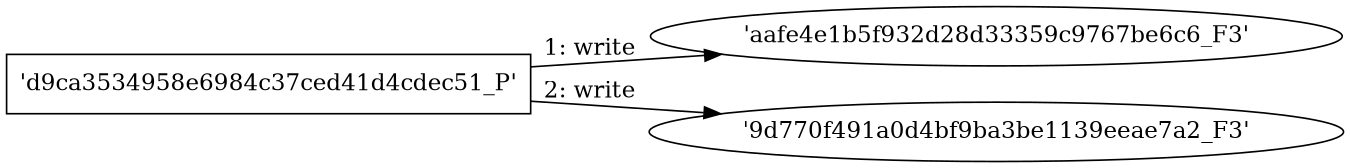 digraph "D:\Learning\Paper\apt\基于CTI的攻击预警\Dataset\攻击图\ASGfromALLCTI\Latest Intelligence for November 2017.dot" {
rankdir="LR"
size="9"
fixedsize="false"
splines="true"
nodesep=0.3
ranksep=0
fontsize=10
overlap="scalexy"
engine= "neato"
	"'aafe4e1b5f932d28d33359c9767be6c6_F3'" [node_type=file shape=ellipse]
	"'d9ca3534958e6984c37ced41d4cdec51_P'" [node_type=Process shape=box]
	"'d9ca3534958e6984c37ced41d4cdec51_P'" -> "'aafe4e1b5f932d28d33359c9767be6c6_F3'" [label="1: write"]
	"'9d770f491a0d4bf9ba3be1139eeae7a2_F3'" [node_type=file shape=ellipse]
	"'d9ca3534958e6984c37ced41d4cdec51_P'" [node_type=Process shape=box]
	"'d9ca3534958e6984c37ced41d4cdec51_P'" -> "'9d770f491a0d4bf9ba3be1139eeae7a2_F3'" [label="2: write"]
}
